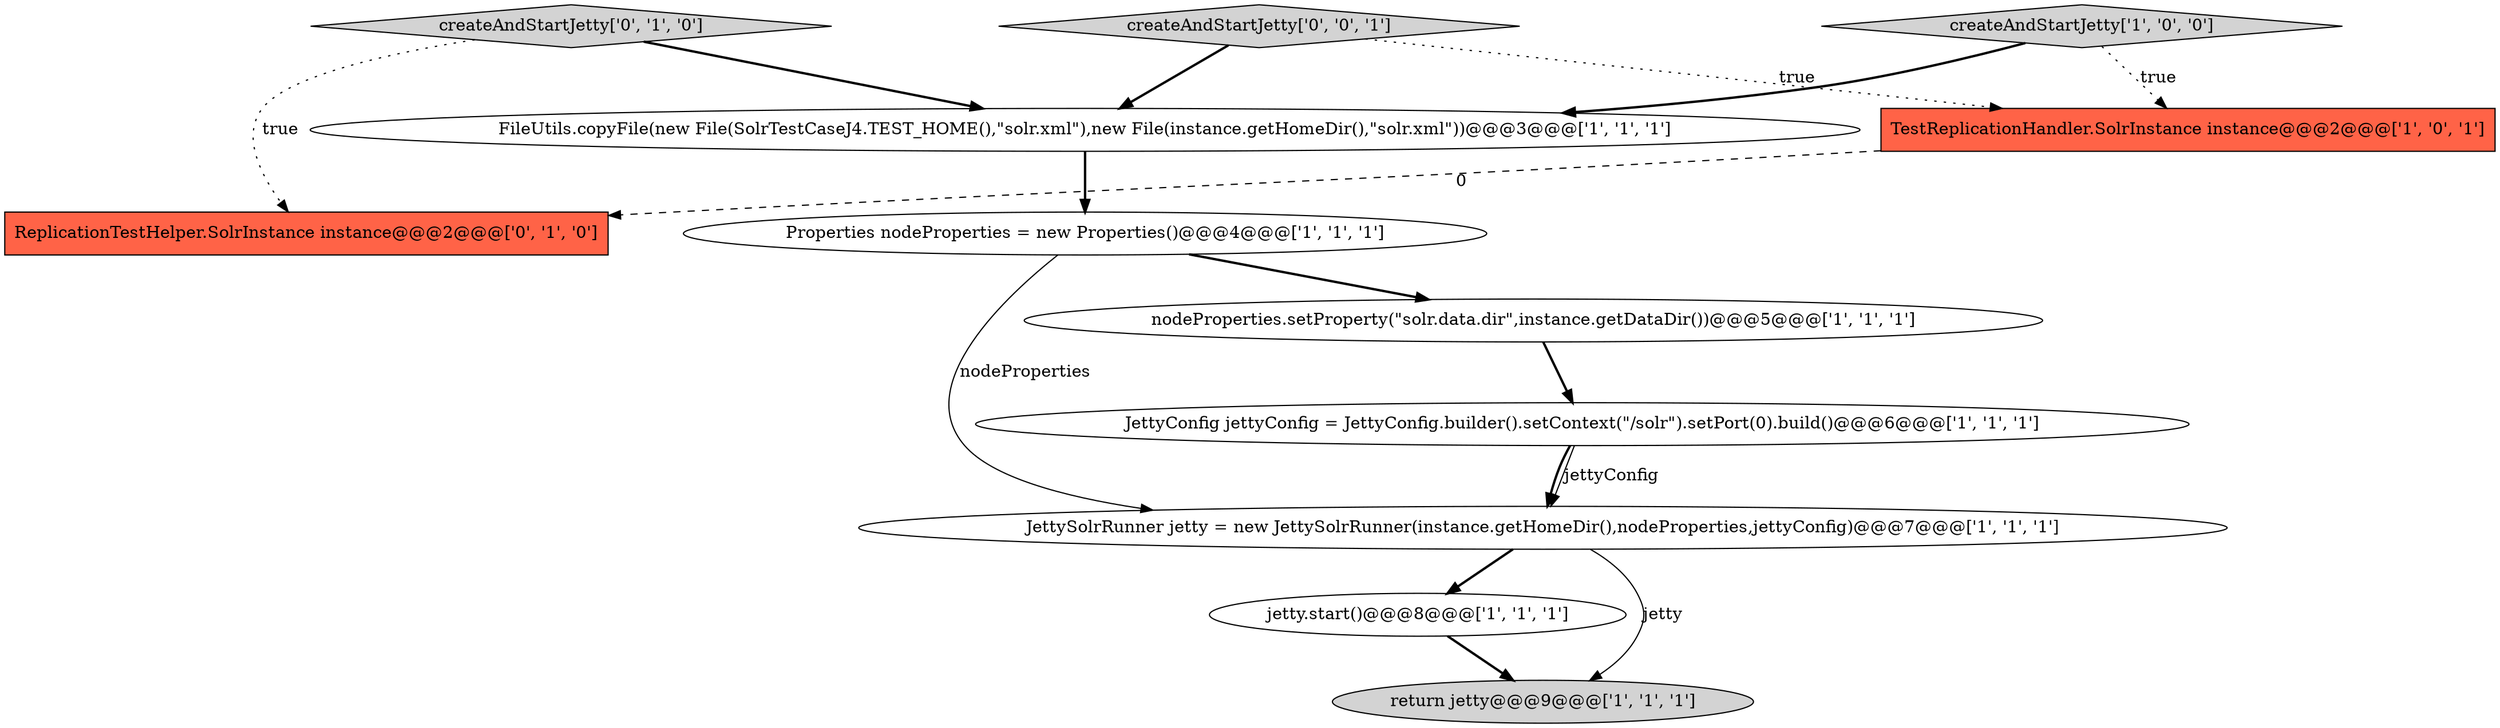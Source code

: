 digraph {
10 [style = filled, label = "ReplicationTestHelper.SolrInstance instance@@@2@@@['0', '1', '0']", fillcolor = tomato, shape = box image = "AAA1AAABBB2BBB"];
8 [style = filled, label = "jetty.start()@@@8@@@['1', '1', '1']", fillcolor = white, shape = ellipse image = "AAA0AAABBB1BBB"];
7 [style = filled, label = "nodeProperties.setProperty(\"solr.data.dir\",instance.getDataDir())@@@5@@@['1', '1', '1']", fillcolor = white, shape = ellipse image = "AAA0AAABBB1BBB"];
9 [style = filled, label = "createAndStartJetty['0', '1', '0']", fillcolor = lightgray, shape = diamond image = "AAA0AAABBB2BBB"];
2 [style = filled, label = "createAndStartJetty['1', '0', '0']", fillcolor = lightgray, shape = diamond image = "AAA0AAABBB1BBB"];
0 [style = filled, label = "JettySolrRunner jetty = new JettySolrRunner(instance.getHomeDir(),nodeProperties,jettyConfig)@@@7@@@['1', '1', '1']", fillcolor = white, shape = ellipse image = "AAA0AAABBB1BBB"];
5 [style = filled, label = "FileUtils.copyFile(new File(SolrTestCaseJ4.TEST_HOME(),\"solr.xml\"),new File(instance.getHomeDir(),\"solr.xml\"))@@@3@@@['1', '1', '1']", fillcolor = white, shape = ellipse image = "AAA0AAABBB1BBB"];
6 [style = filled, label = "Properties nodeProperties = new Properties()@@@4@@@['1', '1', '1']", fillcolor = white, shape = ellipse image = "AAA0AAABBB1BBB"];
4 [style = filled, label = "return jetty@@@9@@@['1', '1', '1']", fillcolor = lightgray, shape = ellipse image = "AAA0AAABBB1BBB"];
3 [style = filled, label = "JettyConfig jettyConfig = JettyConfig.builder().setContext(\"/solr\").setPort(0).build()@@@6@@@['1', '1', '1']", fillcolor = white, shape = ellipse image = "AAA0AAABBB1BBB"];
11 [style = filled, label = "createAndStartJetty['0', '0', '1']", fillcolor = lightgray, shape = diamond image = "AAA0AAABBB3BBB"];
1 [style = filled, label = "TestReplicationHandler.SolrInstance instance@@@2@@@['1', '0', '1']", fillcolor = tomato, shape = box image = "AAA0AAABBB1BBB"];
9->5 [style = bold, label=""];
6->0 [style = solid, label="nodeProperties"];
11->5 [style = bold, label=""];
0->4 [style = solid, label="jetty"];
2->5 [style = bold, label=""];
11->1 [style = dotted, label="true"];
8->4 [style = bold, label=""];
3->0 [style = solid, label="jettyConfig"];
5->6 [style = bold, label=""];
6->7 [style = bold, label=""];
1->10 [style = dashed, label="0"];
9->10 [style = dotted, label="true"];
2->1 [style = dotted, label="true"];
7->3 [style = bold, label=""];
3->0 [style = bold, label=""];
0->8 [style = bold, label=""];
}
